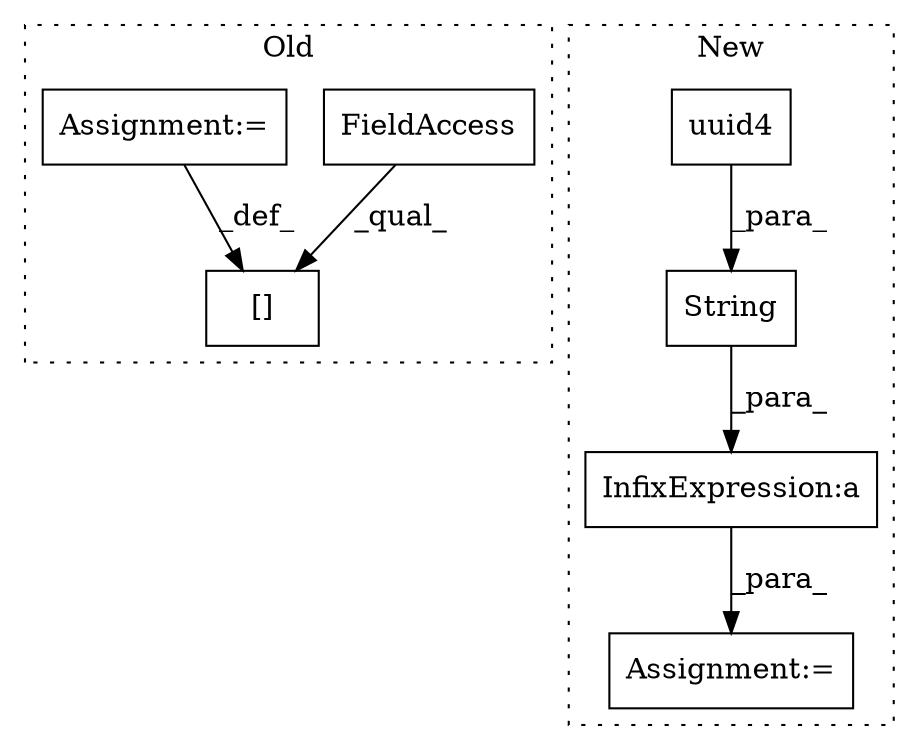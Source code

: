 digraph G {
subgraph cluster0 {
1 [label="[]" a="2" s="2301,2315" l="7,1" shape="box"];
6 [label="FieldAccess" a="22" s="2301" l="6" shape="box"];
7 [label="Assignment:=" a="7" s="2316" l="1" shape="box"];
label = "Old";
style="dotted";
}
subgraph cluster1 {
2 [label="uuid4" a="32" s="2477" l="7" shape="box"];
3 [label="Assignment:=" a="7" s="2507" l="1" shape="box"];
4 [label="String" a="32" s="2465,2484" l="7,1" shape="box"];
5 [label="InfixExpression:a" a="27" s="2462" l="3" shape="box"];
label = "New";
style="dotted";
}
2 -> 4 [label="_para_"];
4 -> 5 [label="_para_"];
5 -> 3 [label="_para_"];
6 -> 1 [label="_qual_"];
7 -> 1 [label="_def_"];
}